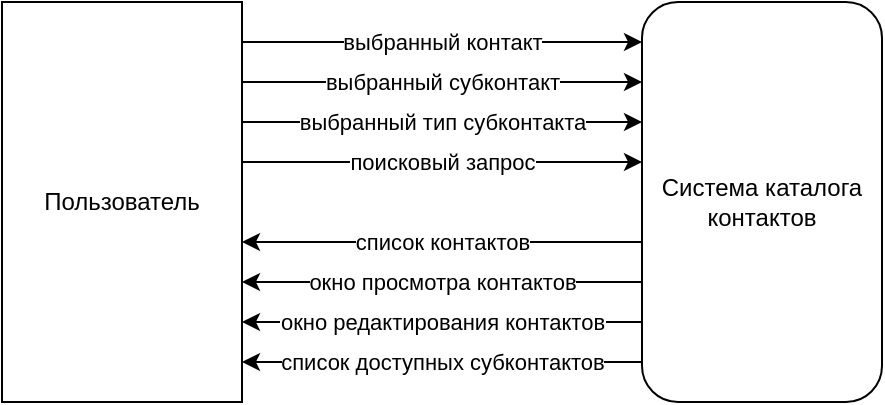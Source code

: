 <mxfile version="15.5.6" type="github" pages="2">
  <diagram id="aZ64UPtTBG_nSdBRRm1Z" name="Page-1">
    <mxGraphModel dx="782" dy="749" grid="1" gridSize="10" guides="1" tooltips="1" connect="1" arrows="1" fold="1" page="1" pageScale="1" pageWidth="827" pageHeight="1169" background="none" math="0" shadow="0">
      <root>
        <mxCell id="0" />
        <mxCell id="1" parent="0" />
        <mxCell id="kHPWiK6xeGGnxASoBUNz-1" value="выбранный субконтакт" style="edgeStyle=orthogonalEdgeStyle;rounded=0;orthogonalLoop=1;jettySize=auto;html=1;" edge="1" parent="1" source="kHPWiK6xeGGnxASoBUNz-5" target="kHPWiK6xeGGnxASoBUNz-10">
          <mxGeometry relative="1" as="geometry">
            <Array as="points">
              <mxPoint x="480" y="60" />
              <mxPoint x="480" y="60" />
            </Array>
          </mxGeometry>
        </mxCell>
        <mxCell id="kHPWiK6xeGGnxASoBUNz-2" value="выбранный тип субконтакта" style="edgeStyle=orthogonalEdgeStyle;rounded=0;orthogonalLoop=1;jettySize=auto;html=1;" edge="1" parent="1" source="kHPWiK6xeGGnxASoBUNz-5" target="kHPWiK6xeGGnxASoBUNz-10">
          <mxGeometry relative="1" as="geometry">
            <Array as="points">
              <mxPoint x="460" y="80" />
              <mxPoint x="460" y="80" />
            </Array>
          </mxGeometry>
        </mxCell>
        <mxCell id="kHPWiK6xeGGnxASoBUNz-3" value="поисковый запрос" style="edgeStyle=orthogonalEdgeStyle;rounded=0;orthogonalLoop=1;jettySize=auto;html=1;" edge="1" parent="1" source="kHPWiK6xeGGnxASoBUNz-5" target="kHPWiK6xeGGnxASoBUNz-10">
          <mxGeometry relative="1" as="geometry">
            <Array as="points">
              <mxPoint x="460" y="100" />
              <mxPoint x="460" y="100" />
            </Array>
          </mxGeometry>
        </mxCell>
        <mxCell id="kHPWiK6xeGGnxASoBUNz-4" value="выбранный контакт" style="edgeStyle=orthogonalEdgeStyle;rounded=0;orthogonalLoop=1;jettySize=auto;html=1;" edge="1" parent="1" source="kHPWiK6xeGGnxASoBUNz-5" target="kHPWiK6xeGGnxASoBUNz-10">
          <mxGeometry relative="1" as="geometry">
            <Array as="points">
              <mxPoint x="460" y="40" />
              <mxPoint x="460" y="40" />
            </Array>
          </mxGeometry>
        </mxCell>
        <mxCell id="kHPWiK6xeGGnxASoBUNz-5" value="Пользователь" style="rounded=0;whiteSpace=wrap;html=1;" vertex="1" parent="1">
          <mxGeometry x="230" y="20" width="120" height="200" as="geometry" />
        </mxCell>
        <mxCell id="kHPWiK6xeGGnxASoBUNz-6" value="список доступных субконтактов" style="edgeStyle=orthogonalEdgeStyle;rounded=0;orthogonalLoop=1;jettySize=auto;html=1;" edge="1" parent="1" source="kHPWiK6xeGGnxASoBUNz-10" target="kHPWiK6xeGGnxASoBUNz-5">
          <mxGeometry relative="1" as="geometry">
            <Array as="points">
              <mxPoint x="440" y="200" />
              <mxPoint x="440" y="200" />
            </Array>
          </mxGeometry>
        </mxCell>
        <mxCell id="kHPWiK6xeGGnxASoBUNz-7" value="окно редактирования контактов" style="edgeStyle=orthogonalEdgeStyle;rounded=0;orthogonalLoop=1;jettySize=auto;html=1;" edge="1" parent="1" source="kHPWiK6xeGGnxASoBUNz-10" target="kHPWiK6xeGGnxASoBUNz-5">
          <mxGeometry relative="1" as="geometry">
            <Array as="points">
              <mxPoint x="440" y="180" />
              <mxPoint x="440" y="180" />
            </Array>
          </mxGeometry>
        </mxCell>
        <mxCell id="kHPWiK6xeGGnxASoBUNz-8" value="окно просмотра контактов" style="edgeStyle=orthogonalEdgeStyle;rounded=0;orthogonalLoop=1;jettySize=auto;html=1;" edge="1" parent="1" source="kHPWiK6xeGGnxASoBUNz-10" target="kHPWiK6xeGGnxASoBUNz-5">
          <mxGeometry relative="1" as="geometry">
            <Array as="points">
              <mxPoint x="440" y="160" />
              <mxPoint x="440" y="160" />
            </Array>
          </mxGeometry>
        </mxCell>
        <mxCell id="kHPWiK6xeGGnxASoBUNz-9" value="список контактов" style="edgeStyle=orthogonalEdgeStyle;rounded=0;orthogonalLoop=1;jettySize=auto;html=1;" edge="1" parent="1" source="kHPWiK6xeGGnxASoBUNz-10" target="kHPWiK6xeGGnxASoBUNz-5">
          <mxGeometry relative="1" as="geometry">
            <Array as="points">
              <mxPoint x="460" y="140" />
              <mxPoint x="460" y="140" />
            </Array>
          </mxGeometry>
        </mxCell>
        <mxCell id="kHPWiK6xeGGnxASoBUNz-10" value="Система каталога контактов" style="rounded=1;whiteSpace=wrap;html=1;" vertex="1" parent="1">
          <mxGeometry x="550" y="20" width="120" height="200" as="geometry" />
        </mxCell>
      </root>
    </mxGraphModel>
  </diagram>
  <diagram id="crMx1iKG44gXdHKr8C4P" name="Page-2">
    <mxGraphModel dx="782" dy="749" grid="1" gridSize="10" guides="1" tooltips="1" connect="1" arrows="1" fold="1" page="1" pageScale="1" pageWidth="827" pageHeight="1169" math="0" shadow="0">
      <root>
        <mxCell id="gOYiAm6AtKIG2y9SFG6B-0" />
        <mxCell id="gOYiAm6AtKIG2y9SFG6B-1" parent="gOYiAm6AtKIG2y9SFG6B-0" />
        <mxCell id="DT29KwJuiZibEbYkQkVC-0" value="Пользователь" style="rounded=0;whiteSpace=wrap;html=1;" vertex="1" parent="gOYiAm6AtKIG2y9SFG6B-1">
          <mxGeometry x="650" y="20" width="120" height="320" as="geometry" />
        </mxCell>
        <mxCell id="AF87PC_45VHeQpR3NsFs-7" value="выбранный субконтакт" style="edgeStyle=orthogonalEdgeStyle;rounded=0;orthogonalLoop=1;jettySize=auto;html=1;" edge="1" parent="gOYiAm6AtKIG2y9SFG6B-1" source="2fxXnGXHaXxmY5Ykrwuw-2">
          <mxGeometry relative="1" as="geometry">
            <mxPoint x="150" y="110" as="targetPoint" />
            <Array as="points">
              <mxPoint x="290" y="110" />
              <mxPoint x="290" y="110" />
            </Array>
          </mxGeometry>
        </mxCell>
        <mxCell id="j6AQdz19RK74o-yDixB0-0" value="выбранный тип субконтакта" style="edgeStyle=orthogonalEdgeStyle;rounded=0;orthogonalLoop=1;jettySize=auto;html=1;" edge="1" parent="gOYiAm6AtKIG2y9SFG6B-1" source="2fxXnGXHaXxmY5Ykrwuw-2">
          <mxGeometry relative="1" as="geometry">
            <mxPoint x="150" y="90" as="targetPoint" />
            <Array as="points">
              <mxPoint x="210" y="90" />
              <mxPoint x="210" y="90" />
            </Array>
          </mxGeometry>
        </mxCell>
        <mxCell id="2fxXnGXHaXxmY5Ykrwuw-2" value="графический интерфейс" style="rounded=1;whiteSpace=wrap;html=1;gradientColor=none;" vertex="1" parent="gOYiAm6AtKIG2y9SFG6B-1">
          <mxGeometry x="330" y="20" width="120" height="320" as="geometry" />
        </mxCell>
        <mxCell id="AF87PC_45VHeQpR3NsFs-3" value="интерфейс редактирования" style="edgeStyle=orthogonalEdgeStyle;rounded=0;orthogonalLoop=1;jettySize=auto;html=1;" edge="1" parent="gOYiAm6AtKIG2y9SFG6B-1" target="2fxXnGXHaXxmY5Ykrwuw-2">
          <mxGeometry relative="1" as="geometry">
            <mxPoint x="150" y="40" as="sourcePoint" />
            <Array as="points">
              <mxPoint x="180" y="40" />
              <mxPoint x="180" y="40" />
            </Array>
          </mxGeometry>
        </mxCell>
        <mxCell id="AF87PC_45VHeQpR3NsFs-5" value="интерфейс обработки" style="edgeStyle=orthogonalEdgeStyle;rounded=0;orthogonalLoop=1;jettySize=auto;html=1;" edge="1" parent="gOYiAm6AtKIG2y9SFG6B-1" target="2fxXnGXHaXxmY5Ykrwuw-2">
          <mxGeometry relative="1" as="geometry">
            <mxPoint x="150" y="60" as="sourcePoint" />
            <Array as="points">
              <mxPoint x="320" y="60" />
              <mxPoint x="320" y="60" />
            </Array>
          </mxGeometry>
        </mxCell>
        <mxCell id="PpFSD579w6eXRIv1icTC-0" value="поисковый запрос" style="edgeStyle=orthogonalEdgeStyle;rounded=0;orthogonalLoop=1;jettySize=auto;html=1;" edge="1" parent="gOYiAm6AtKIG2y9SFG6B-1" source="2fxXnGXHaXxmY5Ykrwuw-2" target="ghtwIAYdbVw9JmS2g1ub-8">
          <mxGeometry relative="1" as="geometry">
            <mxPoint x="330" y="240" as="sourcePoint" />
            <mxPoint x="170" y="270" as="targetPoint" />
            <Array as="points">
              <mxPoint x="250" y="220" />
              <mxPoint x="250" y="220" />
            </Array>
          </mxGeometry>
        </mxCell>
        <mxCell id="EA4PKlRu0cSYWnVye0GW-1" value="&lt;font face=&quot;helvetica&quot;&gt;ID контакта&lt;/font&gt;" style="edgeStyle=orthogonalEdgeStyle;rounded=0;orthogonalLoop=1;jettySize=auto;html=1;" edge="1" parent="gOYiAm6AtKIG2y9SFG6B-1" target="ghtwIAYdbVw9JmS2g1ub-9">
          <mxGeometry x="-0.429" relative="1" as="geometry">
            <mxPoint x="60" y="210" as="sourcePoint" />
            <mxPoint x="60" y="140" as="targetPoint" />
            <Array as="points">
              <mxPoint x="50" y="210" />
            </Array>
            <mxPoint as="offset" />
          </mxGeometry>
        </mxCell>
        <mxCell id="EA4PKlRu0cSYWnVye0GW-2" value="&lt;span style=&quot;color: rgb(0 , 0 , 0) ; font-family: &amp;#34;helvetica&amp;#34; ; font-size: 11px ; font-style: normal ; font-weight: 400 ; letter-spacing: normal ; text-align: center ; text-indent: 0px ; text-transform: none ; word-spacing: 0px ; background-color: rgb(255 , 255 , 255) ; display: inline ; float: none&quot;&gt;список доступных&lt;br&gt;субконтактов&lt;/span&gt;" style="edgeStyle=orthogonalEdgeStyle;rounded=0;orthogonalLoop=1;jettySize=auto;html=1;" edge="1" parent="gOYiAm6AtKIG2y9SFG6B-1" target="ghtwIAYdbVw9JmS2g1ub-8">
          <mxGeometry x="-0.429" relative="1" as="geometry">
            <mxPoint x="120" y="130" as="sourcePoint" />
            <mxPoint x="120" y="200" as="targetPoint" />
            <Array as="points">
              <mxPoint x="130" y="130" />
            </Array>
            <mxPoint as="offset" />
          </mxGeometry>
        </mxCell>
        <mxCell id="ghtwIAYdbVw9JmS2g1ub-0" value="выбранный субконтакт" style="edgeStyle=orthogonalEdgeStyle;rounded=0;orthogonalLoop=1;jettySize=auto;html=1;" edge="1" parent="gOYiAm6AtKIG2y9SFG6B-1">
          <mxGeometry relative="1" as="geometry">
            <Array as="points">
              <mxPoint x="580" y="119.5" />
              <mxPoint x="580" y="119.5" />
            </Array>
            <mxPoint x="650" y="119.5" as="sourcePoint" />
            <mxPoint x="450" y="119.5" as="targetPoint" />
          </mxGeometry>
        </mxCell>
        <mxCell id="ghtwIAYdbVw9JmS2g1ub-1" value="выбранный тип субконтакта" style="edgeStyle=orthogonalEdgeStyle;rounded=0;orthogonalLoop=1;jettySize=auto;html=1;" edge="1" parent="gOYiAm6AtKIG2y9SFG6B-1">
          <mxGeometry relative="1" as="geometry">
            <Array as="points">
              <mxPoint x="560" y="139.5" />
              <mxPoint x="560" y="139.5" />
            </Array>
            <mxPoint x="650" y="139.5" as="sourcePoint" />
            <mxPoint x="450" y="139.5" as="targetPoint" />
          </mxGeometry>
        </mxCell>
        <mxCell id="ghtwIAYdbVw9JmS2g1ub-2" value="поисковый запрос" style="edgeStyle=orthogonalEdgeStyle;rounded=0;orthogonalLoop=1;jettySize=auto;html=1;" edge="1" parent="gOYiAm6AtKIG2y9SFG6B-1">
          <mxGeometry relative="1" as="geometry">
            <Array as="points">
              <mxPoint x="560" y="159.5" />
              <mxPoint x="560" y="159.5" />
            </Array>
            <mxPoint x="650" y="159.5" as="sourcePoint" />
            <mxPoint x="450" y="159.5" as="targetPoint" />
          </mxGeometry>
        </mxCell>
        <mxCell id="ghtwIAYdbVw9JmS2g1ub-3" value="выбранный контакт" style="edgeStyle=orthogonalEdgeStyle;rounded=0;orthogonalLoop=1;jettySize=auto;html=1;" edge="1" parent="gOYiAm6AtKIG2y9SFG6B-1">
          <mxGeometry relative="1" as="geometry">
            <Array as="points">
              <mxPoint x="560" y="99.5" />
              <mxPoint x="560" y="99.5" />
            </Array>
            <mxPoint x="650" y="99.5" as="sourcePoint" />
            <mxPoint x="450" y="99.5" as="targetPoint" />
          </mxGeometry>
        </mxCell>
        <mxCell id="ghtwIAYdbVw9JmS2g1ub-4" value="список доступных субконтактов" style="edgeStyle=orthogonalEdgeStyle;rounded=0;orthogonalLoop=1;jettySize=auto;html=1;" edge="1" parent="gOYiAm6AtKIG2y9SFG6B-1">
          <mxGeometry relative="1" as="geometry">
            <Array as="points">
              <mxPoint x="540" y="259.5" />
              <mxPoint x="540" y="259.5" />
            </Array>
            <mxPoint x="450" y="259.5" as="sourcePoint" />
            <mxPoint x="650" y="259.5" as="targetPoint" />
          </mxGeometry>
        </mxCell>
        <mxCell id="ghtwIAYdbVw9JmS2g1ub-5" value="окно редактирования контактов" style="edgeStyle=orthogonalEdgeStyle;rounded=0;orthogonalLoop=1;jettySize=auto;html=1;" edge="1" parent="gOYiAm6AtKIG2y9SFG6B-1">
          <mxGeometry relative="1" as="geometry">
            <Array as="points">
              <mxPoint x="540" y="239.5" />
              <mxPoint x="540" y="239.5" />
            </Array>
            <mxPoint x="450" y="239.5" as="sourcePoint" />
            <mxPoint x="650" y="239.5" as="targetPoint" />
          </mxGeometry>
        </mxCell>
        <mxCell id="ghtwIAYdbVw9JmS2g1ub-6" value="окно просмотра контактов" style="edgeStyle=orthogonalEdgeStyle;rounded=0;orthogonalLoop=1;jettySize=auto;html=1;" edge="1" parent="gOYiAm6AtKIG2y9SFG6B-1">
          <mxGeometry relative="1" as="geometry">
            <Array as="points">
              <mxPoint x="540" y="219.5" />
              <mxPoint x="540" y="219.5" />
            </Array>
            <mxPoint x="450" y="219.5" as="sourcePoint" />
            <mxPoint x="650" y="219.5" as="targetPoint" />
          </mxGeometry>
        </mxCell>
        <mxCell id="ghtwIAYdbVw9JmS2g1ub-7" value="окно списка контактов" style="edgeStyle=orthogonalEdgeStyle;rounded=0;orthogonalLoop=1;jettySize=auto;html=1;" edge="1" parent="gOYiAm6AtKIG2y9SFG6B-1">
          <mxGeometry relative="1" as="geometry">
            <Array as="points">
              <mxPoint x="560" y="199.5" />
              <mxPoint x="560" y="199.5" />
            </Array>
            <mxPoint x="450" y="199.5" as="sourcePoint" />
            <mxPoint x="650" y="199.5" as="targetPoint" />
          </mxGeometry>
        </mxCell>
        <mxCell id="ghtwIAYdbVw9JmS2g1ub-10" value="список контактов" style="edgeStyle=orthogonalEdgeStyle;rounded=0;orthogonalLoop=1;jettySize=auto;html=1;" edge="1" parent="gOYiAm6AtKIG2y9SFG6B-1" source="ghtwIAYdbVw9JmS2g1ub-8" target="2fxXnGXHaXxmY5Ykrwuw-2">
          <mxGeometry relative="1" as="geometry">
            <Array as="points">
              <mxPoint x="260" y="250" />
              <mxPoint x="260" y="250" />
            </Array>
          </mxGeometry>
        </mxCell>
        <mxCell id="ghtwIAYdbVw9JmS2g1ub-8" value="работа с контактами" style="rounded=1;whiteSpace=wrap;html=1;gradientColor=none;" vertex="1" parent="gOYiAm6AtKIG2y9SFG6B-1">
          <mxGeometry x="30" y="210" width="120" height="60" as="geometry" />
        </mxCell>
        <mxCell id="ghtwIAYdbVw9JmS2g1ub-9" value="управление плагинами" style="rounded=1;whiteSpace=wrap;html=1;gradientColor=none;" vertex="1" parent="gOYiAm6AtKIG2y9SFG6B-1">
          <mxGeometry x="30" y="20" width="120" height="110" as="geometry" />
        </mxCell>
      </root>
    </mxGraphModel>
  </diagram>
</mxfile>
